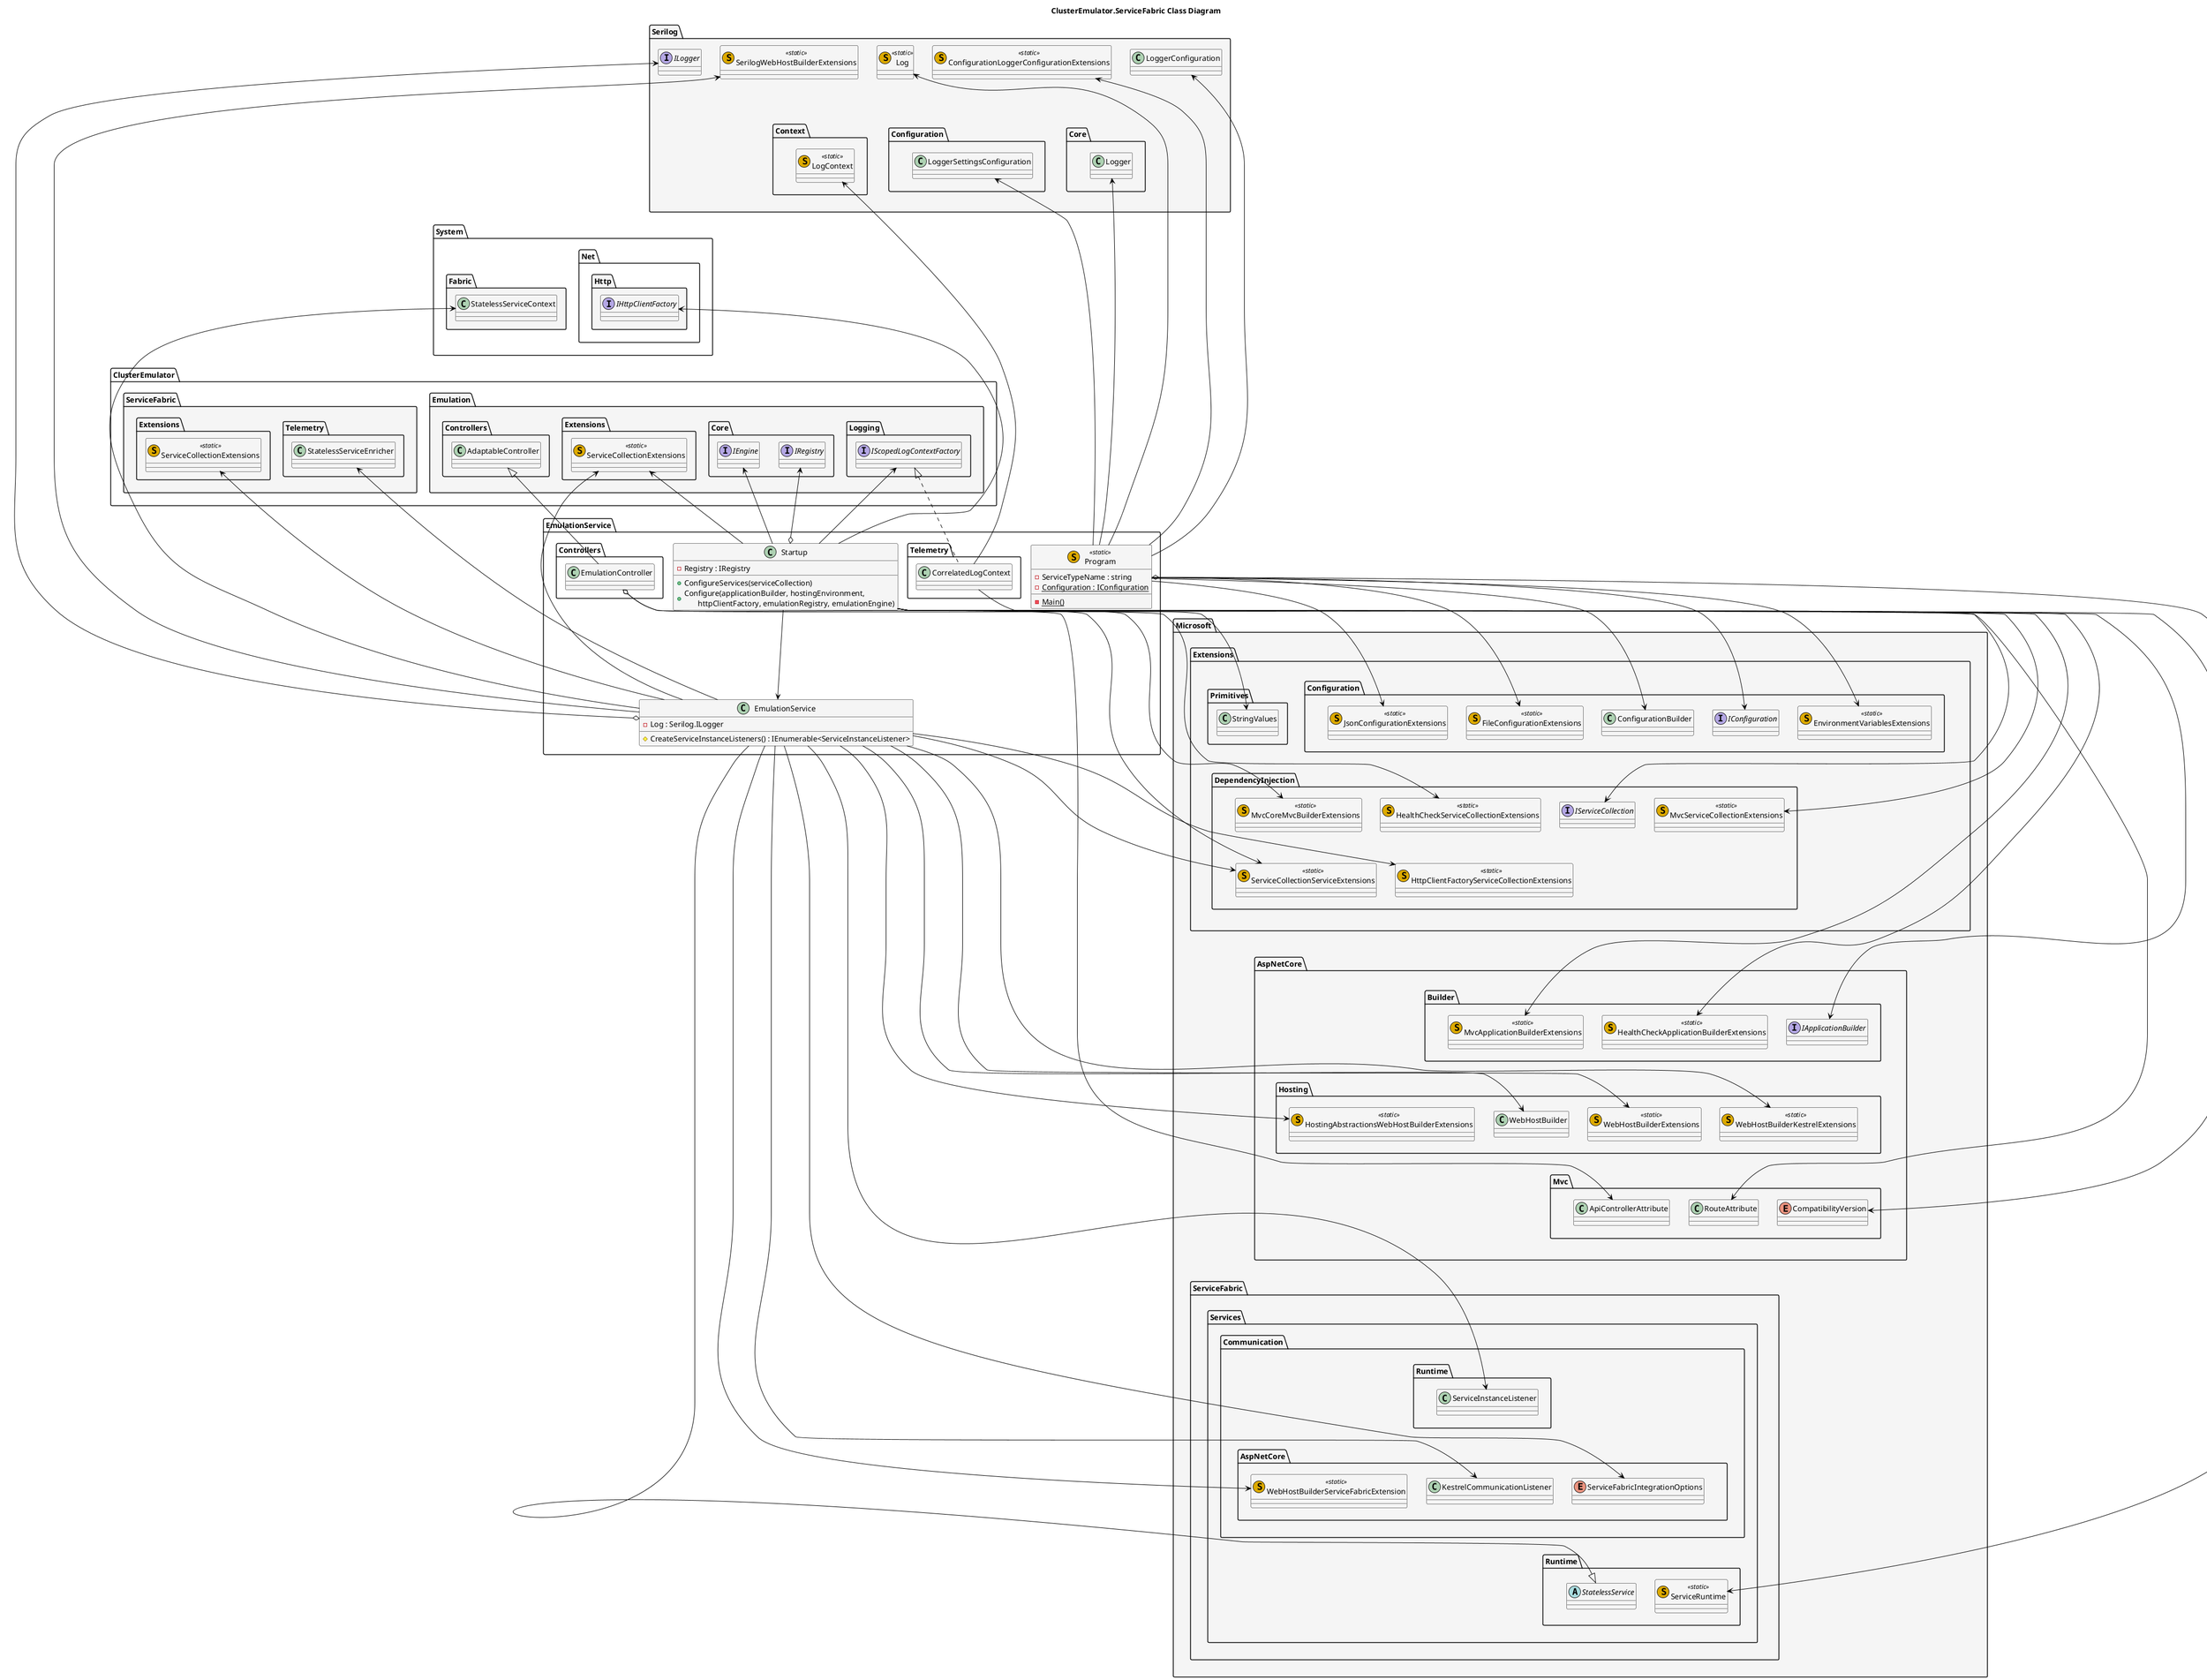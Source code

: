 @startuml

title ClusterEmulator.ServiceFabric Class Diagram

skinparam class {
    FontName Arial
    BorderColor black
    BackgroundColor whitesmoke
    ArrowColor black
}

namespace EmulationService {
    namespace Controllers {
        class EmulationController
    }

    namespace Telemetry {
        class CorrelatedLogContext
    }

    class EmulationService {
        - Log : Serilog.ILogger
        # CreateServiceInstanceListeners() : IEnumerable<ServiceInstanceListener>
    }

    class Program << (S,#DDAA00) static >> {
        - ServiceTypeName : string
        {static} - Configuration : IConfiguration
        {static} - Main()
    }

    class Startup {
        - Registry : IRegistry
        + ConfigureServices(serviceCollection)
        + Configure(applicationBuilder, hostingEnvironment,\n       httpClientFactory, emulationRegistry, emulationEngine)
    }

    Startup --> EmulationService

    'Startup -> EmulationService.Telemetry.CorrelatedLogContext'
}

namespace ClusterEmulator.ServiceFabric #whitesmoke {
    namespace Extensions {
        class ServiceCollectionExtensions << (S,#DDAA00) static >>
    }

    namespace Telemetry {
        class StatelessServiceEnricher
    }
}

namespace System.Fabric #whitesmoke {
    class StatelessServiceContext
}

namespace Serilog #whitesmoke {
    namespace Core {
        class Logger
    }

    namespace Context {
        class LogContext << (S,#DDAA00) static >>
    }

    namespace Configuration {
        class LoggerSettingsConfiguration
    }

    interface ILogger
    class SerilogWebHostBuilderExtensions << (S,#DDAA00) static >>
    class ConfigurationLoggerConfigurationExtensions << (S,#DDAA00) static >>
    class LoggerConfiguration
    class Log << (S,#DDAA00) static >>
}

namespace ClusterEmulator.Emulation #whitesmoke {
    namespace Core {
        interface IEngine
        interface IRegistry
    }

    namespace Controllers {
        class AdaptableController
    }

    namespace Logging {
        interface IScopedLogContextFactory
    }

    namespace Extensions {
        class ServiceCollectionExtensions << (S,#DDAA00) static >>
    }
}

namespace Microsoft #whitesmoke {
    namespace Extensions {
        namespace DependencyInjection {
            interface IServiceCollection
            class ServiceCollectionServiceExtensions << (S,#DDAA00) static >>
            class HttpClientFactoryServiceCollectionExtensions << (S,#DDAA00) static >>
            class MvcServiceCollectionExtensions << (S,#DDAA00) static >>
            class MvcCoreMvcBuilderExtensions << (S,#DDAA00) static >>
            class HealthCheckServiceCollectionExtensions << (S,#DDAA00) static >>
        }
        
        namespace Configuration {
            interface IConfiguration
            class ConfigurationBuilder
            class FileConfigurationExtensions << (S,#DDAA00) static >>
            class JsonConfigurationExtensions << (S,#DDAA00) static >>
            class EnvironmentVariablesExtensions << (S,#DDAA00) static >>
        }

        namespace Primitives {
            class StringValues
        }
    }

    namespace AspNetCore {
        namespace Hosting {
            class WebHostBuilder
            class WebHostBuilderExtensions << (S,#DDAA00) static >>
            class WebHostBuilderKestrelExtensions << (S,#DDAA00) static >>
            class HostingAbstractionsWebHostBuilderExtensions << (S,#DDAA00) static >>
        }

        namespace Mvc {
            enum CompatibilityVersion
            class ApiControllerAttribute
            class RouteAttribute
        }

        namespace Builder {
            interface IApplicationBuilder
            class MvcApplicationBuilderExtensions << (S,#DDAA00) static >>
            class HealthCheckApplicationBuilderExtensions << (S,#DDAA00) static >>
        }
    }

    namespace ServiceFabric {
        namespace Services {
            namespace Runtime {
                abstract StatelessService
                class ServiceRuntime << (S,#DDAA00) static >>
            }

            namespace Communication {
                namespace Runtime {
                    class ServiceInstanceListener
                }

                namespace AspNetCore {
                    class KestrelCommunicationListener
                    class WebHostBuilderServiceFabricExtension << (S,#DDAA00) static >>
                    enum ServiceFabricIntegrationOptions
                }
            }
        }
    }
}

'layout Microsoft namespaces'
Microsoft.Extensions -[hidden]----> Microsoft.AspNetCore
Microsoft.AspNetCore -[hidden]---> Microsoft.ServiceFabric

'layout Microsoft.Extensions namespaces'
Microsoft.Extensions.Configuration -[hidden]-> Microsoft.Extensions.DependencyInjection
'Microsoft.Extensions.DependencyInjection -[hidden]--> Microsoft.Extensions.Primitives'

Microsoft.Extensions.DependencyInjection.HealthCheckServiceCollectionExtensions -[hidden]-> Microsoft.Extensions.DependencyInjection.HttpClientFactoryServiceCollectionExtensions

Microsoft.Extensions.DependencyInjection.HttpClientFactoryServiceCollectionExtensions -[hidden]> Microsoft.Extensions.DependencyInjection.ServiceCollectionServiceExtensions


'layout Microsoft.AspNetCore namespaces'
Microsoft.AspNetCore.Builder -[hidden]-> Microsoft.AspNetCore.Hosting
Microsoft.AspNetCore.Hosting -[hidden]-> Microsoft.AspNetCore.Mvc

'layout Microsoft.ServiceFabric namespaces'
Microsoft.ServiceFabric.Services.Communication.Runtime -[hidden]-> Microsoft.ServiceFabric.Services.Communication.AspNetCore
Microsoft.ServiceFabric.Services.Communication.AspNetCore -[hidden]-> Microsoft.ServiceFabric.Services.Runtime

namespace System.Net.Http #whitesmoke {
    interface IHttpClientFactory
}

'layout Serilog namespaces'
Serilog.Log -[hidden]--> Serilog.Context
Serilog.Context -[hidden]> Serilog.Configuration
Serilog.Configuration -[hidden]> Serilog.Core

'Emulation Service Connections'
EmulationService.Controllers.EmulationController o--> Microsoft.AspNetCore.Mvc.ApiControllerAttribute
EmulationService.Controllers.EmulationController o--> Microsoft.AspNetCore.Mvc.RouteAttribute
EmulationService.Controllers.EmulationController -up-|> ClusterEmulator.Emulation.Controllers.AdaptableController

EmulationService.Telemetry.CorrelatedLogContext .up.|> ClusterEmulator.Emulation.Logging.IScopedLogContextFactory
EmulationService.Telemetry.CorrelatedLogContext --> Microsoft.Extensions.Primitives.StringValues
EmulationService.Telemetry.CorrelatedLogContext -up---> Serilog.Context.LogContext

EmulationService.EmulationService --|> Microsoft.ServiceFabric.Services.Runtime.StatelessService
EmulationService.EmulationService o-up---> Serilog.ILogger
EmulationService.EmulationService -up-> ClusterEmulator.ServiceFabric.Telemetry.StatelessServiceEnricher
EmulationService.EmulationService -up-> System.Fabric.StatelessServiceContext
EmulationService.EmulationService --> Microsoft.ServiceFabric.Services.Communication.Runtime.ServiceInstanceListener
EmulationService.EmulationService --> Microsoft.ServiceFabric.Services.Communication.AspNetCore.KestrelCommunicationListener
EmulationService.EmulationService --> Microsoft.ServiceFabric.Services.Communication.AspNetCore.ServiceFabricIntegrationOptions
EmulationService.EmulationService --> Microsoft.ServiceFabric.Services.Communication.AspNetCore.WebHostBuilderServiceFabricExtension
EmulationService.EmulationService --> Microsoft.AspNetCore.Hosting.WebHostBuilder
EmulationService.EmulationService --> Microsoft.AspNetCore.Hosting.WebHostBuilderExtensions
EmulationService.EmulationService --> Microsoft.AspNetCore.Hosting.WebHostBuilderKestrelExtensions
EmulationService.EmulationService --> Microsoft.AspNetCore.Hosting.HostingAbstractionsWebHostBuilderExtensions
EmulationService.EmulationService --> Microsoft.Extensions.DependencyInjection.ServiceCollectionServiceExtensions
EmulationService.EmulationService --> Microsoft.Extensions.DependencyInjection.HttpClientFactoryServiceCollectionExtensions
EmulationService.EmulationService -up-> ClusterEmulator.ServiceFabric.Extensions.ServiceCollectionExtensions
EmulationService.EmulationService --> ClusterEmulator.Emulation.Extensions.ServiceCollectionExtensions
EmulationService.EmulationService -up---> Serilog.SerilogWebHostBuilderExtensions

EmulationService.Program o--> Microsoft.Extensions.Configuration.IConfiguration
EmulationService.Program --> Microsoft.Extensions.Configuration.ConfigurationBuilder
EmulationService.Program --> Microsoft.Extensions.Configuration.FileConfigurationExtensions
EmulationService.Program --> Microsoft.Extensions.Configuration.JsonConfigurationExtensions
EmulationService.Program --> Microsoft.Extensions.Configuration.EnvironmentVariablesExtensions
EmulationService.Program --> Microsoft.ServiceFabric.Services.Runtime.ServiceRuntime
EmulationService.Program -up---> Serilog.Log
EmulationService.Program -up---> Serilog.LoggerConfiguration
EmulationService.Program -up---> Serilog.Core.Logger
EmulationService.Program -up---> Serilog.Configuration.LoggerSettingsConfiguration
EmulationService.Program -up---> Serilog.ConfigurationLoggerConfigurationExtensions

EmulationService.Startup o-up-> ClusterEmulator.Emulation.Core.IRegistry
EmulationService.Startup -up-> ClusterEmulator.Emulation.Core.IEngine
EmulationService.Startup --> Microsoft.Extensions.DependencyInjection.IServiceCollection
EmulationService.Startup --> Microsoft.Extensions.DependencyInjection.ServiceCollectionServiceExtensions
EmulationService.Startup --> Microsoft.Extensions.DependencyInjection.MvcServiceCollectionExtensions
EmulationService.Startup --> Microsoft.Extensions.DependencyInjection.MvcCoreMvcBuilderExtensions
EmulationService.Startup --> Microsoft.Extensions.DependencyInjection.HealthCheckServiceCollectionExtensions
EmulationService.Startup --> Microsoft.AspNetCore.Mvc.CompatibilityVersion
EmulationService.Startup --> Microsoft.AspNetCore.Builder.IApplicationBuilder
EmulationService.Startup --> Microsoft.AspNetCore.Builder.MvcApplicationBuilderExtensions
EmulationService.Startup --> Microsoft.AspNetCore.Builder.HealthCheckApplicationBuilderExtensions
EmulationService.Startup -up--> System.Net.Http.IHttpClientFactory
EmulationService.Startup -up-> ClusterEmulator.Emulation.Extensions.ServiceCollectionExtensions
EmulationService.Startup -up-> ClusterEmulator.Emulation.Logging.IScopedLogContextFactory

@enduml